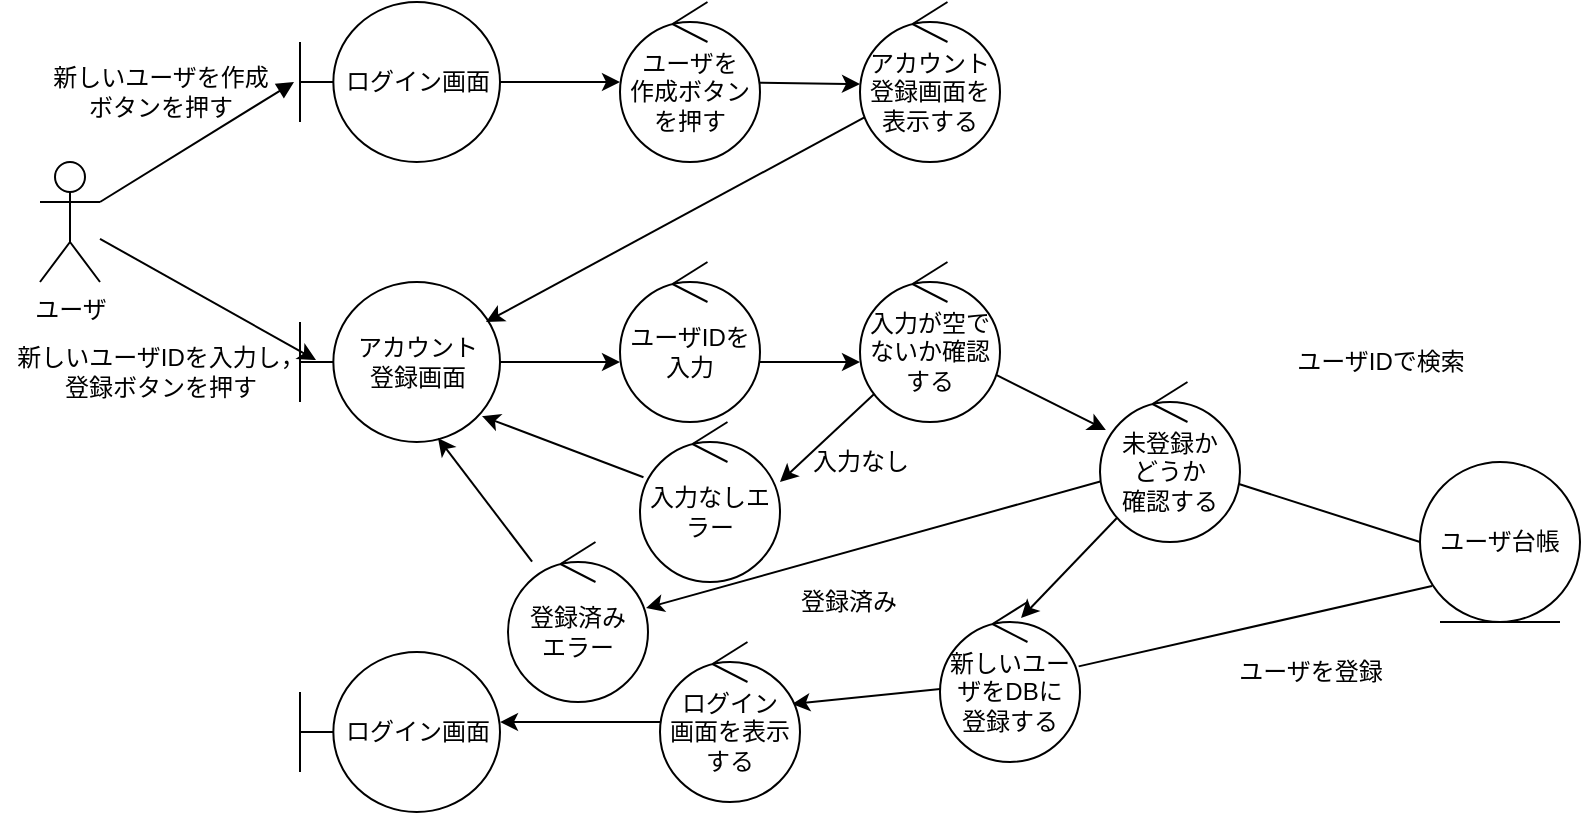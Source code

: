 <mxfile>
    <diagram id="inBH0oujlSCSYGyT9Axf" name="ページ1">
        <mxGraphModel dx="1074" dy="910" grid="1" gridSize="10" guides="1" tooltips="1" connect="1" arrows="1" fold="1" page="1" pageScale="1" pageWidth="827" pageHeight="1169" math="0" shadow="0">
            <root>
                <mxCell id="0"/>
                <mxCell id="1" parent="0"/>
                <mxCell id="13" style="edgeStyle=none;html=1;" edge="1" parent="1" source="2" target="4">
                    <mxGeometry relative="1" as="geometry"/>
                </mxCell>
                <mxCell id="2" value="ログイン画面" style="shape=umlBoundary;whiteSpace=wrap;html=1;" vertex="1" parent="1">
                    <mxGeometry x="170" y="150" width="100" height="80" as="geometry"/>
                </mxCell>
                <mxCell id="3" value="ユーザ台帳" style="ellipse;shape=umlEntity;whiteSpace=wrap;html=1;" vertex="1" parent="1">
                    <mxGeometry x="730" y="380" width="80" height="80" as="geometry"/>
                </mxCell>
                <mxCell id="24" style="edgeStyle=none;html=1;entryX=0;entryY=0.513;entryDx=0;entryDy=0;entryPerimeter=0;" edge="1" parent="1" source="4" target="23">
                    <mxGeometry relative="1" as="geometry"/>
                </mxCell>
                <mxCell id="4" value="ユーザを&lt;br&gt;作成ボタンを押す" style="ellipse;shape=umlControl;whiteSpace=wrap;html=1;" vertex="1" parent="1">
                    <mxGeometry x="330" y="150" width="70" height="80" as="geometry"/>
                </mxCell>
                <mxCell id="17" style="edgeStyle=none;html=1;entryX=0.08;entryY=0.488;entryDx=0;entryDy=0;entryPerimeter=0;" edge="1" parent="1" source="5" target="15">
                    <mxGeometry relative="1" as="geometry"/>
                </mxCell>
                <mxCell id="5" value="ユーザ" style="shape=umlActor;verticalLabelPosition=bottom;verticalAlign=top;html=1;" vertex="1" parent="1">
                    <mxGeometry x="40" y="230" width="30" height="60" as="geometry"/>
                </mxCell>
                <mxCell id="9" value="" style="endArrow=block;endFill=1;html=1;align=left;verticalAlign=top;entryX=-0.03;entryY=0.5;entryDx=0;entryDy=0;entryPerimeter=0;" edge="1" parent="1" target="2">
                    <mxGeometry x="-1" relative="1" as="geometry">
                        <mxPoint x="70" y="250" as="sourcePoint"/>
                        <mxPoint x="230" y="250" as="targetPoint"/>
                    </mxGeometry>
                </mxCell>
                <mxCell id="12" value="新しいユーザを作成&lt;br&gt;ボタンを押す" style="text;html=1;align=center;verticalAlign=middle;resizable=0;points=[];autosize=1;strokeColor=none;fillColor=none;" vertex="1" parent="1">
                    <mxGeometry x="40" y="180" width="120" height="30" as="geometry"/>
                </mxCell>
                <mxCell id="22" style="edgeStyle=none;html=1;" edge="1" parent="1">
                    <mxGeometry relative="1" as="geometry">
                        <mxPoint x="400" y="330" as="sourcePoint"/>
                        <mxPoint x="450" y="330" as="targetPoint"/>
                    </mxGeometry>
                </mxCell>
                <mxCell id="14" value="ユーザIDを入力" style="ellipse;shape=umlControl;whiteSpace=wrap;html=1;" vertex="1" parent="1">
                    <mxGeometry x="330" y="280" width="70" height="80" as="geometry"/>
                </mxCell>
                <mxCell id="20" style="edgeStyle=none;html=1;entryX=0;entryY=0.625;entryDx=0;entryDy=0;entryPerimeter=0;" edge="1" parent="1" source="15" target="14">
                    <mxGeometry relative="1" as="geometry"/>
                </mxCell>
                <mxCell id="15" value="アカウント&lt;br&gt;登録画面" style="shape=umlBoundary;whiteSpace=wrap;html=1;" vertex="1" parent="1">
                    <mxGeometry x="170" y="290" width="100" height="80" as="geometry"/>
                </mxCell>
                <mxCell id="19" value="新しいユーザIDを入力し，&lt;br&gt;登録ボタンを押す" style="text;html=1;align=center;verticalAlign=middle;resizable=0;points=[];autosize=1;strokeColor=none;fillColor=none;" vertex="1" parent="1">
                    <mxGeometry x="20" y="320" width="160" height="30" as="geometry"/>
                </mxCell>
                <mxCell id="26" style="edgeStyle=none;html=1;entryX=0;entryY=0.5;entryDx=0;entryDy=0;endArrow=none;endFill=0;" edge="1" parent="1" source="21" target="3">
                    <mxGeometry relative="1" as="geometry"/>
                </mxCell>
                <mxCell id="29" style="edgeStyle=none;html=1;entryX=0.986;entryY=0.413;entryDx=0;entryDy=0;entryPerimeter=0;endArrow=classic;endFill=1;" edge="1" parent="1" source="21" target="28">
                    <mxGeometry relative="1" as="geometry"/>
                </mxCell>
                <mxCell id="33" style="edgeStyle=none;html=1;entryX=0.579;entryY=0.1;entryDx=0;entryDy=0;entryPerimeter=0;endArrow=classic;endFill=1;" edge="1" parent="1" source="21" target="32">
                    <mxGeometry relative="1" as="geometry"/>
                </mxCell>
                <mxCell id="21" value="未登録か&lt;br&gt;どうか&lt;br&gt;確認する" style="ellipse;shape=umlControl;whiteSpace=wrap;html=1;" vertex="1" parent="1">
                    <mxGeometry x="570" y="340" width="70" height="80" as="geometry"/>
                </mxCell>
                <mxCell id="25" style="edgeStyle=none;html=1;entryX=0.93;entryY=0.25;entryDx=0;entryDy=0;entryPerimeter=0;" edge="1" parent="1" source="23" target="15">
                    <mxGeometry relative="1" as="geometry"/>
                </mxCell>
                <mxCell id="23" value="アカウント登録画面を表示する" style="ellipse;shape=umlControl;whiteSpace=wrap;html=1;" vertex="1" parent="1">
                    <mxGeometry x="450" y="150" width="70" height="80" as="geometry"/>
                </mxCell>
                <mxCell id="27" value="ユーザIDで検索" style="text;html=1;align=center;verticalAlign=middle;resizable=0;points=[];autosize=1;strokeColor=none;fillColor=none;" vertex="1" parent="1">
                    <mxGeometry x="660" y="320" width="100" height="20" as="geometry"/>
                </mxCell>
                <mxCell id="30" style="edgeStyle=none;html=1;entryX=0.69;entryY=0.975;entryDx=0;entryDy=0;entryPerimeter=0;endArrow=classic;endFill=1;" edge="1" parent="1" source="28" target="15">
                    <mxGeometry relative="1" as="geometry"/>
                </mxCell>
                <mxCell id="28" value="登録済み&lt;br&gt;エラー" style="ellipse;shape=umlControl;whiteSpace=wrap;html=1;" vertex="1" parent="1">
                    <mxGeometry x="274" y="420" width="70" height="80" as="geometry"/>
                </mxCell>
                <mxCell id="31" value="登録済み" style="text;html=1;align=center;verticalAlign=middle;resizable=0;points=[];autosize=1;strokeColor=none;fillColor=none;" vertex="1" parent="1">
                    <mxGeometry x="414" y="440" width="60" height="20" as="geometry"/>
                </mxCell>
                <mxCell id="34" style="edgeStyle=none;html=1;entryX=0.075;entryY=0.775;entryDx=0;entryDy=0;entryPerimeter=0;endArrow=none;endFill=0;" edge="1" parent="1" source="32" target="3">
                    <mxGeometry relative="1" as="geometry"/>
                </mxCell>
                <mxCell id="39" style="edgeStyle=none;html=1;entryX=0.943;entryY=0.388;entryDx=0;entryDy=0;entryPerimeter=0;endArrow=classic;endFill=1;" edge="1" parent="1" source="32" target="38">
                    <mxGeometry relative="1" as="geometry"/>
                </mxCell>
                <mxCell id="32" value="新しいユーザをDBに&lt;br&gt;登録する" style="ellipse;shape=umlControl;whiteSpace=wrap;html=1;" vertex="1" parent="1">
                    <mxGeometry x="490" y="450" width="70" height="80" as="geometry"/>
                </mxCell>
                <mxCell id="35" value="ユーザを登録" style="text;html=1;align=center;verticalAlign=middle;resizable=0;points=[];autosize=1;strokeColor=none;fillColor=none;" vertex="1" parent="1">
                    <mxGeometry x="630" y="475" width="90" height="20" as="geometry"/>
                </mxCell>
                <mxCell id="37" value="ログイン画面" style="shape=umlBoundary;whiteSpace=wrap;html=1;" vertex="1" parent="1">
                    <mxGeometry x="170" y="475" width="100" height="80" as="geometry"/>
                </mxCell>
                <mxCell id="40" style="edgeStyle=none;html=1;entryX=1;entryY=0.438;entryDx=0;entryDy=0;entryPerimeter=0;endArrow=classic;endFill=1;" edge="1" parent="1" source="38" target="37">
                    <mxGeometry relative="1" as="geometry"/>
                </mxCell>
                <mxCell id="38" value="ログイン&lt;br&gt;画面を表示する" style="ellipse;shape=umlControl;whiteSpace=wrap;html=1;" vertex="1" parent="1">
                    <mxGeometry x="350" y="470" width="70" height="80" as="geometry"/>
                </mxCell>
                <mxCell id="43" style="edgeStyle=none;html=1;endArrow=classic;endFill=1;" edge="1" parent="1" source="42" target="21">
                    <mxGeometry relative="1" as="geometry"/>
                </mxCell>
                <mxCell id="45" style="edgeStyle=none;html=1;entryX=1;entryY=0.375;entryDx=0;entryDy=0;entryPerimeter=0;endArrow=classic;endFill=1;" edge="1" parent="1" source="42" target="44">
                    <mxGeometry relative="1" as="geometry"/>
                </mxCell>
                <mxCell id="42" value="入力が空でないか確認する" style="ellipse;shape=umlControl;whiteSpace=wrap;html=1;" vertex="1" parent="1">
                    <mxGeometry x="450" y="280" width="70" height="80" as="geometry"/>
                </mxCell>
                <mxCell id="46" style="edgeStyle=none;html=1;entryX=0.91;entryY=0.838;entryDx=0;entryDy=0;entryPerimeter=0;endArrow=classic;endFill=1;" edge="1" parent="1" source="44" target="15">
                    <mxGeometry relative="1" as="geometry"/>
                </mxCell>
                <mxCell id="44" value="入力なしエラー" style="ellipse;shape=umlControl;whiteSpace=wrap;html=1;" vertex="1" parent="1">
                    <mxGeometry x="340" y="360" width="70" height="80" as="geometry"/>
                </mxCell>
                <mxCell id="47" value="入力なし" style="text;html=1;align=center;verticalAlign=middle;resizable=0;points=[];autosize=1;strokeColor=none;fillColor=none;" vertex="1" parent="1">
                    <mxGeometry x="420" y="370" width="60" height="20" as="geometry"/>
                </mxCell>
            </root>
        </mxGraphModel>
    </diagram>
</mxfile>